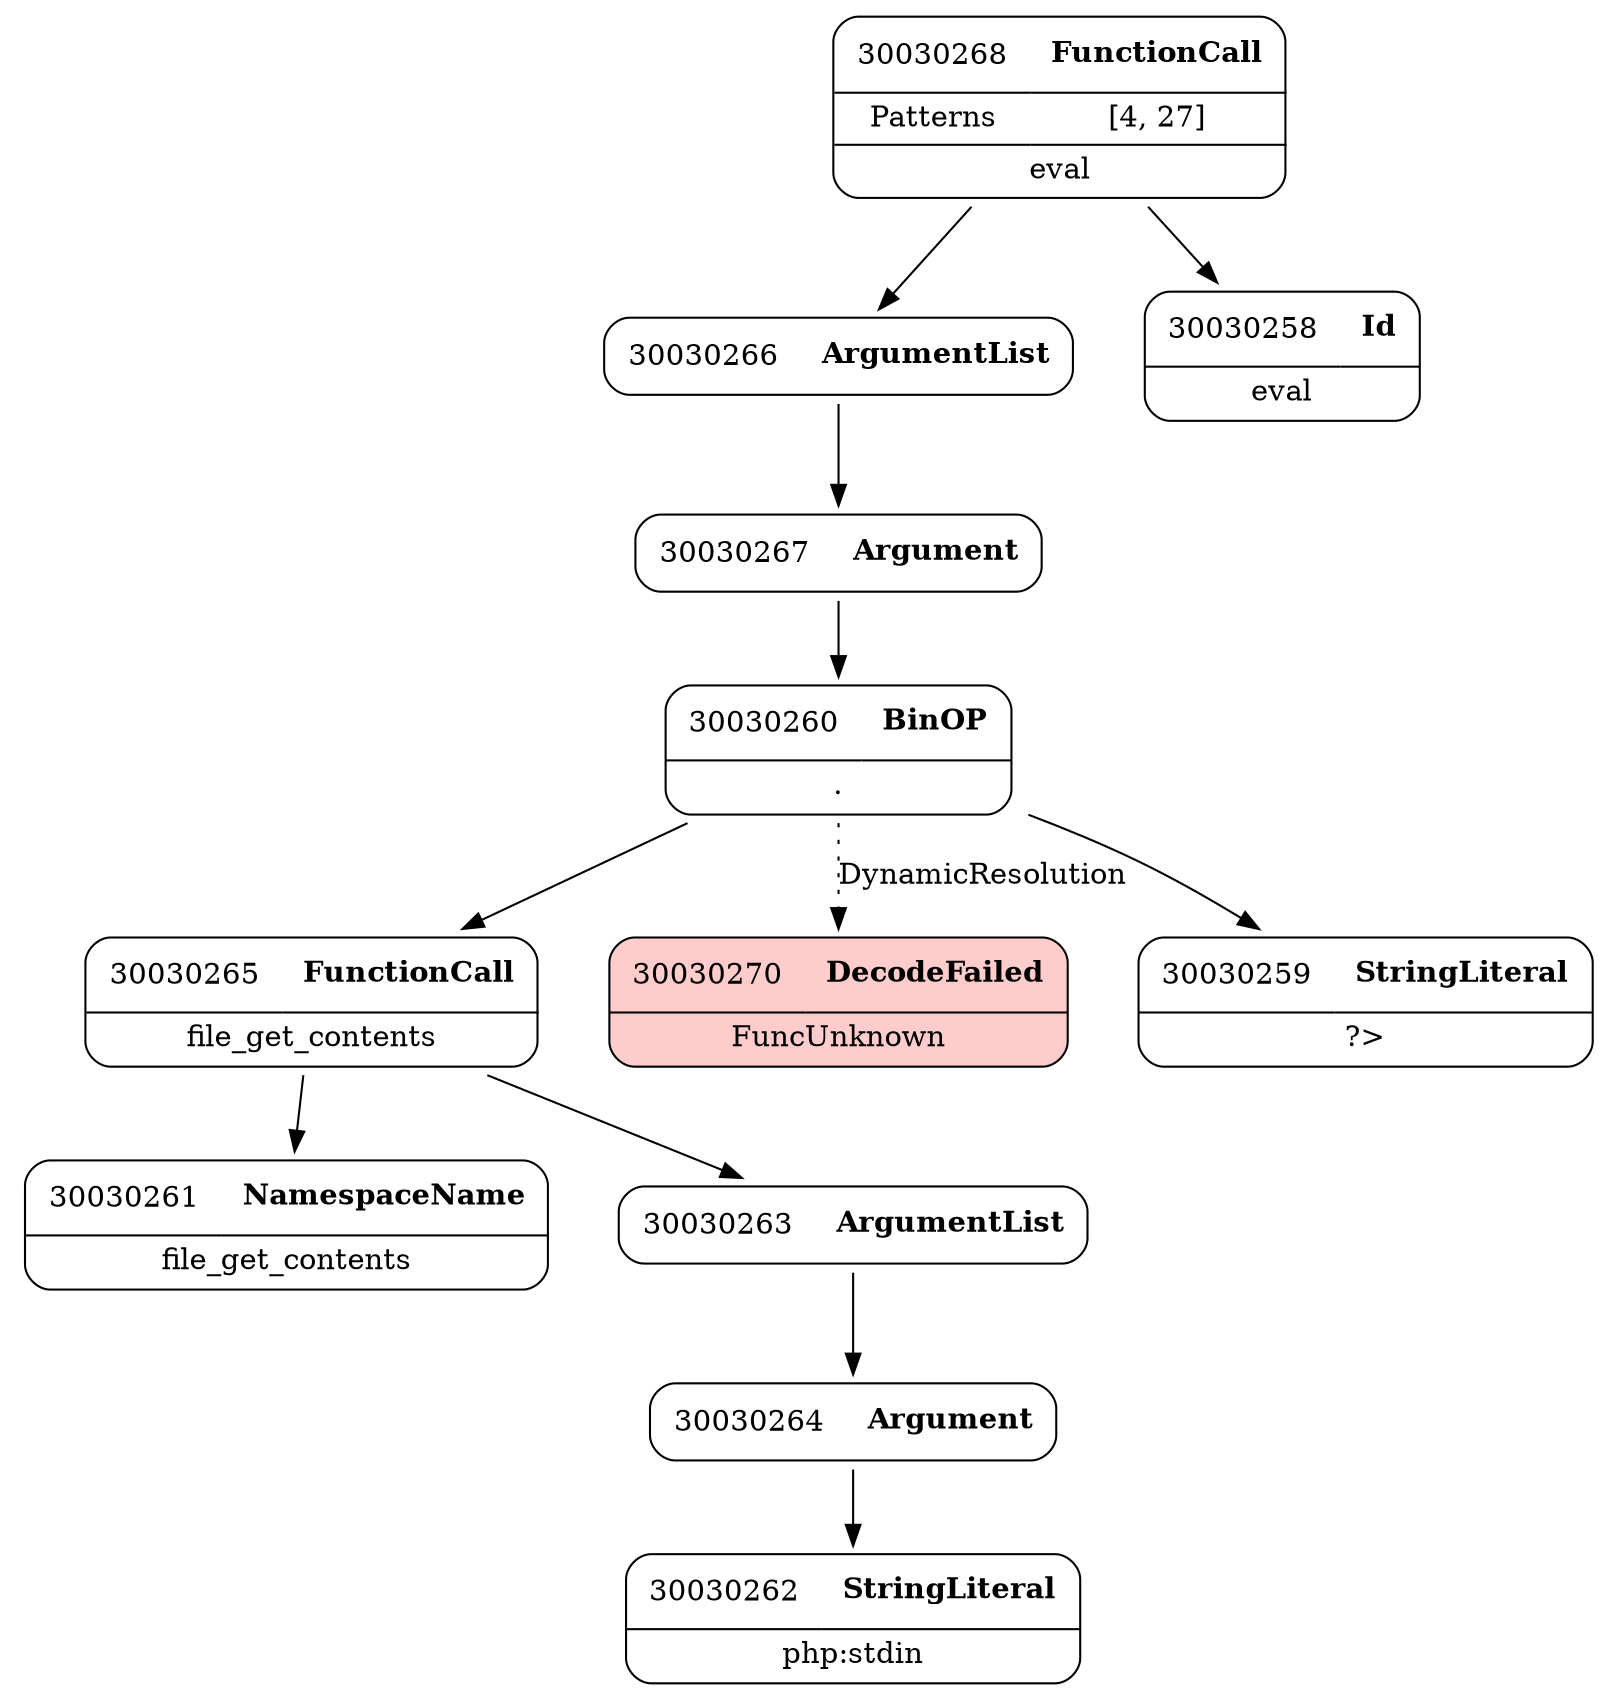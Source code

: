 digraph ast {
node [shape=none];
30030266 [label=<<TABLE border='1' cellspacing='0' cellpadding='10' style='rounded' ><TR><TD border='0'>30030266</TD><TD border='0'><B>ArgumentList</B></TD></TR></TABLE>>];
30030266 -> 30030267 [weight=2];
30030267 [label=<<TABLE border='1' cellspacing='0' cellpadding='10' style='rounded' ><TR><TD border='0'>30030267</TD><TD border='0'><B>Argument</B></TD></TR></TABLE>>];
30030267 -> 30030260 [weight=2];
30030264 [label=<<TABLE border='1' cellspacing='0' cellpadding='10' style='rounded' ><TR><TD border='0'>30030264</TD><TD border='0'><B>Argument</B></TD></TR></TABLE>>];
30030264 -> 30030262 [weight=2];
30030265 [label=<<TABLE border='1' cellspacing='0' cellpadding='10' style='rounded' ><TR><TD border='0'>30030265</TD><TD border='0'><B>FunctionCall</B></TD></TR><HR/><TR><TD border='0' cellpadding='5' colspan='2'>file_get_contents</TD></TR></TABLE>>];
30030265 -> 30030261 [weight=2];
30030265 -> 30030263 [weight=2];
30030270 [label=<<TABLE border='1' cellspacing='0' cellpadding='10' style='rounded' bgcolor='#FFCCCC' ><TR><TD border='0'>30030270</TD><TD border='0'><B>DecodeFailed</B></TD></TR><HR/><TR><TD border='0' cellpadding='5' colspan='2'>FuncUnknown</TD></TR></TABLE>>];
30030268 [label=<<TABLE border='1' cellspacing='0' cellpadding='10' style='rounded' ><TR><TD border='0'>30030268</TD><TD border='0'><B>FunctionCall</B></TD></TR><HR/><TR><TD border='0' cellpadding='5'>Patterns</TD><TD border='0' cellpadding='5'>[4, 27]</TD></TR><HR/><TR><TD border='0' cellpadding='5' colspan='2'>eval</TD></TR></TABLE>>];
30030268 -> 30030258 [weight=2];
30030268 -> 30030266 [weight=2];
30030258 [label=<<TABLE border='1' cellspacing='0' cellpadding='10' style='rounded' ><TR><TD border='0'>30030258</TD><TD border='0'><B>Id</B></TD></TR><HR/><TR><TD border='0' cellpadding='5' colspan='2'>eval</TD></TR></TABLE>>];
30030259 [label=<<TABLE border='1' cellspacing='0' cellpadding='10' style='rounded' ><TR><TD border='0'>30030259</TD><TD border='0'><B>StringLiteral</B></TD></TR><HR/><TR><TD border='0' cellpadding='5' colspan='2'>?&gt;</TD></TR></TABLE>>];
30030262 [label=<<TABLE border='1' cellspacing='0' cellpadding='10' style='rounded' ><TR><TD border='0'>30030262</TD><TD border='0'><B>StringLiteral</B></TD></TR><HR/><TR><TD border='0' cellpadding='5' colspan='2'>php:stdin</TD></TR></TABLE>>];
30030263 [label=<<TABLE border='1' cellspacing='0' cellpadding='10' style='rounded' ><TR><TD border='0'>30030263</TD><TD border='0'><B>ArgumentList</B></TD></TR></TABLE>>];
30030263 -> 30030264 [weight=2];
30030260 [label=<<TABLE border='1' cellspacing='0' cellpadding='10' style='rounded' ><TR><TD border='0'>30030260</TD><TD border='0'><B>BinOP</B></TD></TR><HR/><TR><TD border='0' cellpadding='5' colspan='2'>.</TD></TR></TABLE>>];
30030260 -> 30030259 [weight=2];
30030260 -> 30030265 [weight=2];
30030260 -> 30030270 [style=dotted,label=DynamicResolution];
30030261 [label=<<TABLE border='1' cellspacing='0' cellpadding='10' style='rounded' ><TR><TD border='0'>30030261</TD><TD border='0'><B>NamespaceName</B></TD></TR><HR/><TR><TD border='0' cellpadding='5' colspan='2'>file_get_contents</TD></TR></TABLE>>];
}
